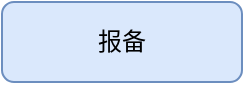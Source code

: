 <mxfile version="22.0.4" type="github">
  <diagram name="第 1 页" id="omGtUQTlMdmAvcbF8myk">
    <mxGraphModel dx="1434" dy="1927" grid="1" gridSize="10" guides="1" tooltips="1" connect="1" arrows="1" fold="1" page="1" pageScale="1" pageWidth="827" pageHeight="1169" math="0" shadow="0">
      <root>
        <mxCell id="0" />
        <mxCell id="1" parent="0" />
        <mxCell id="INWIUYFZAx7VzkQTHGjk-1" value="报备" style="rounded=1;whiteSpace=wrap;html=1;fontSize=12;glass=0;strokeWidth=1;shadow=0;fillColor=#dae8fc;strokeColor=#6c8ebf;" vertex="1" parent="1">
          <mxGeometry y="-1160" width="120" height="40" as="geometry" />
        </mxCell>
      </root>
    </mxGraphModel>
  </diagram>
</mxfile>
